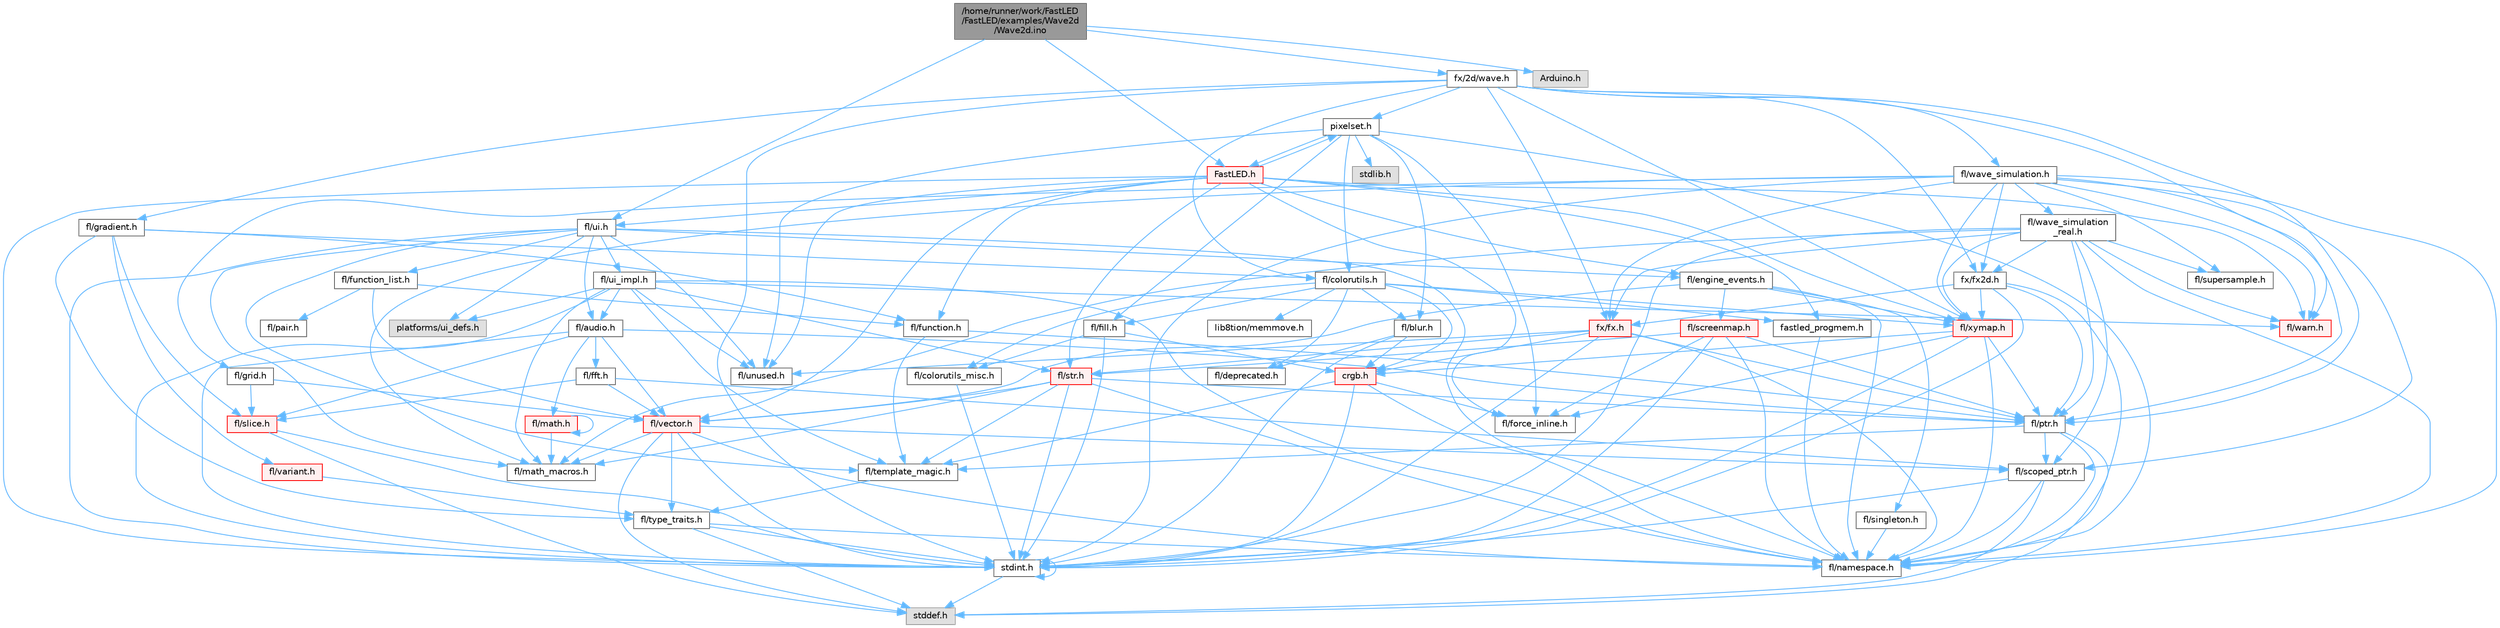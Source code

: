digraph "/home/runner/work/FastLED/FastLED/examples/Wave2d/Wave2d.ino"
{
 // INTERACTIVE_SVG=YES
 // LATEX_PDF_SIZE
  bgcolor="transparent";
  edge [fontname=Helvetica,fontsize=10,labelfontname=Helvetica,labelfontsize=10];
  node [fontname=Helvetica,fontsize=10,shape=box,height=0.2,width=0.4];
  Node1 [id="Node000001",label="/home/runner/work/FastLED\l/FastLED/examples/Wave2d\l/Wave2d.ino",height=0.2,width=0.4,color="gray40", fillcolor="grey60", style="filled", fontcolor="black",tooltip=" "];
  Node1 -> Node2 [id="edge1_Node000001_Node000002",color="steelblue1",style="solid",tooltip=" "];
  Node2 [id="Node000002",label="fl/ui.h",height=0.2,width=0.4,color="grey40", fillcolor="white", style="filled",URL="$d9/d3b/ui_8h.html",tooltip=" "];
  Node2 -> Node3 [id="edge2_Node000002_Node000003",color="steelblue1",style="solid",tooltip=" "];
  Node3 [id="Node000003",label="stdint.h",height=0.2,width=0.4,color="grey40", fillcolor="white", style="filled",URL="$df/dd8/stdint_8h.html",tooltip=" "];
  Node3 -> Node4 [id="edge3_Node000003_Node000004",color="steelblue1",style="solid",tooltip=" "];
  Node4 [id="Node000004",label="stddef.h",height=0.2,width=0.4,color="grey60", fillcolor="#E0E0E0", style="filled",tooltip=" "];
  Node3 -> Node3 [id="edge4_Node000003_Node000003",color="steelblue1",style="solid",tooltip=" "];
  Node2 -> Node5 [id="edge5_Node000002_Node000005",color="steelblue1",style="solid",tooltip=" "];
  Node5 [id="Node000005",label="fl/audio.h",height=0.2,width=0.4,color="grey40", fillcolor="white", style="filled",URL="$da/d09/audio_8h.html",tooltip=" "];
  Node5 -> Node6 [id="edge6_Node000005_Node000006",color="steelblue1",style="solid",tooltip=" "];
  Node6 [id="Node000006",label="fl/fft.h",height=0.2,width=0.4,color="grey40", fillcolor="white", style="filled",URL="$d7/d76/fft_8h.html",tooltip=" "];
  Node6 -> Node7 [id="edge7_Node000006_Node000007",color="steelblue1",style="solid",tooltip=" "];
  Node7 [id="Node000007",label="fl/scoped_ptr.h",height=0.2,width=0.4,color="grey40", fillcolor="white", style="filled",URL="$d0/d44/scoped__ptr_8h.html",tooltip=" "];
  Node7 -> Node4 [id="edge8_Node000007_Node000004",color="steelblue1",style="solid",tooltip=" "];
  Node7 -> Node3 [id="edge9_Node000007_Node000003",color="steelblue1",style="solid",tooltip=" "];
  Node7 -> Node8 [id="edge10_Node000007_Node000008",color="steelblue1",style="solid",tooltip=" "];
  Node8 [id="Node000008",label="fl/namespace.h",height=0.2,width=0.4,color="grey40", fillcolor="white", style="filled",URL="$df/d2a/namespace_8h.html",tooltip="Implements the FastLED namespace macros."];
  Node6 -> Node9 [id="edge11_Node000006_Node000009",color="steelblue1",style="solid",tooltip=" "];
  Node9 [id="Node000009",label="fl/slice.h",height=0.2,width=0.4,color="red", fillcolor="#FFF0F0", style="filled",URL="$d0/d48/slice_8h.html",tooltip=" "];
  Node9 -> Node4 [id="edge12_Node000009_Node000004",color="steelblue1",style="solid",tooltip=" "];
  Node9 -> Node3 [id="edge13_Node000009_Node000003",color="steelblue1",style="solid",tooltip=" "];
  Node6 -> Node16 [id="edge14_Node000006_Node000016",color="steelblue1",style="solid",tooltip=" "];
  Node16 [id="Node000016",label="fl/vector.h",height=0.2,width=0.4,color="red", fillcolor="#FFF0F0", style="filled",URL="$d6/d68/vector_8h.html",tooltip=" "];
  Node16 -> Node4 [id="edge15_Node000016_Node000004",color="steelblue1",style="solid",tooltip=" "];
  Node16 -> Node3 [id="edge16_Node000016_Node000003",color="steelblue1",style="solid",tooltip=" "];
  Node16 -> Node15 [id="edge17_Node000016_Node000015",color="steelblue1",style="solid",tooltip=" "];
  Node15 [id="Node000015",label="fl/math_macros.h",height=0.2,width=0.4,color="grey40", fillcolor="white", style="filled",URL="$d8/db8/math__macros_8h.html",tooltip=" "];
  Node16 -> Node8 [id="edge18_Node000016_Node000008",color="steelblue1",style="solid",tooltip=" "];
  Node16 -> Node7 [id="edge19_Node000016_Node000007",color="steelblue1",style="solid",tooltip=" "];
  Node16 -> Node21 [id="edge20_Node000016_Node000021",color="steelblue1",style="solid",tooltip=" "];
  Node21 [id="Node000021",label="fl/type_traits.h",height=0.2,width=0.4,color="grey40", fillcolor="white", style="filled",URL="$df/d63/type__traits_8h.html",tooltip=" "];
  Node21 -> Node4 [id="edge21_Node000021_Node000004",color="steelblue1",style="solid",tooltip=" "];
  Node21 -> Node3 [id="edge22_Node000021_Node000003",color="steelblue1",style="solid",tooltip=" "];
  Node21 -> Node8 [id="edge23_Node000021_Node000008",color="steelblue1",style="solid",tooltip=" "];
  Node5 -> Node13 [id="edge24_Node000005_Node000013",color="steelblue1",style="solid",tooltip=" "];
  Node13 [id="Node000013",label="fl/math.h",height=0.2,width=0.4,color="red", fillcolor="#FFF0F0", style="filled",URL="$df/db1/math_8h.html",tooltip=" "];
  Node13 -> Node15 [id="edge25_Node000013_Node000015",color="steelblue1",style="solid",tooltip=" "];
  Node13 -> Node13 [id="edge26_Node000013_Node000013",color="steelblue1",style="solid",tooltip=" "];
  Node5 -> Node19 [id="edge27_Node000005_Node000019",color="steelblue1",style="solid",tooltip=" "];
  Node19 [id="Node000019",label="fl/ptr.h",height=0.2,width=0.4,color="grey40", fillcolor="white", style="filled",URL="$dd/d98/ptr_8h.html",tooltip=" "];
  Node19 -> Node4 [id="edge28_Node000019_Node000004",color="steelblue1",style="solid",tooltip=" "];
  Node19 -> Node8 [id="edge29_Node000019_Node000008",color="steelblue1",style="solid",tooltip=" "];
  Node19 -> Node7 [id="edge30_Node000019_Node000007",color="steelblue1",style="solid",tooltip=" "];
  Node19 -> Node20 [id="edge31_Node000019_Node000020",color="steelblue1",style="solid",tooltip=" "];
  Node20 [id="Node000020",label="fl/template_magic.h",height=0.2,width=0.4,color="grey40", fillcolor="white", style="filled",URL="$d8/d0c/template__magic_8h.html",tooltip=" "];
  Node20 -> Node21 [id="edge32_Node000020_Node000021",color="steelblue1",style="solid",tooltip=" "];
  Node5 -> Node9 [id="edge33_Node000005_Node000009",color="steelblue1",style="solid",tooltip=" "];
  Node5 -> Node16 [id="edge34_Node000005_Node000016",color="steelblue1",style="solid",tooltip=" "];
  Node5 -> Node3 [id="edge35_Node000005_Node000003",color="steelblue1",style="solid",tooltip=" "];
  Node2 -> Node25 [id="edge36_Node000002_Node000025",color="steelblue1",style="solid",tooltip=" "];
  Node25 [id="Node000025",label="fl/engine_events.h",height=0.2,width=0.4,color="grey40", fillcolor="white", style="filled",URL="$db/dc0/engine__events_8h.html",tooltip=" "];
  Node25 -> Node8 [id="edge37_Node000025_Node000008",color="steelblue1",style="solid",tooltip=" "];
  Node25 -> Node26 [id="edge38_Node000025_Node000026",color="steelblue1",style="solid",tooltip=" "];
  Node26 [id="Node000026",label="fl/screenmap.h",height=0.2,width=0.4,color="red", fillcolor="#FFF0F0", style="filled",URL="$d7/d97/screenmap_8h.html",tooltip=" "];
  Node26 -> Node3 [id="edge39_Node000026_Node000003",color="steelblue1",style="solid",tooltip=" "];
  Node26 -> Node11 [id="edge40_Node000026_Node000011",color="steelblue1",style="solid",tooltip=" "];
  Node11 [id="Node000011",label="fl/force_inline.h",height=0.2,width=0.4,color="grey40", fillcolor="white", style="filled",URL="$d4/d64/force__inline_8h.html",tooltip=" "];
  Node26 -> Node19 [id="edge41_Node000026_Node000019",color="steelblue1",style="solid",tooltip=" "];
  Node26 -> Node8 [id="edge42_Node000026_Node000008",color="steelblue1",style="solid",tooltip=" "];
  Node26 -> Node18 [id="edge43_Node000026_Node000018",color="steelblue1",style="solid",tooltip=" "];
  Node18 [id="Node000018",label="fl/str.h",height=0.2,width=0.4,color="red", fillcolor="#FFF0F0", style="filled",URL="$d1/d93/str_8h.html",tooltip=" "];
  Node18 -> Node3 [id="edge44_Node000018_Node000003",color="steelblue1",style="solid",tooltip=" "];
  Node18 -> Node15 [id="edge45_Node000018_Node000015",color="steelblue1",style="solid",tooltip=" "];
  Node18 -> Node8 [id="edge46_Node000018_Node000008",color="steelblue1",style="solid",tooltip=" "];
  Node18 -> Node19 [id="edge47_Node000018_Node000019",color="steelblue1",style="solid",tooltip=" "];
  Node18 -> Node20 [id="edge48_Node000018_Node000020",color="steelblue1",style="solid",tooltip=" "];
  Node18 -> Node16 [id="edge49_Node000018_Node000016",color="steelblue1",style="solid",tooltip=" "];
  Node25 -> Node33 [id="edge50_Node000025_Node000033",color="steelblue1",style="solid",tooltip=" "];
  Node33 [id="Node000033",label="fl/singleton.h",height=0.2,width=0.4,color="grey40", fillcolor="white", style="filled",URL="$d4/d0b/singleton_8h.html",tooltip=" "];
  Node33 -> Node8 [id="edge51_Node000033_Node000008",color="steelblue1",style="solid",tooltip=" "];
  Node25 -> Node16 [id="edge52_Node000025_Node000016",color="steelblue1",style="solid",tooltip=" "];
  Node25 -> Node34 [id="edge53_Node000025_Node000034",color="steelblue1",style="solid",tooltip=" "];
  Node34 [id="Node000034",label="fl/xymap.h",height=0.2,width=0.4,color="red", fillcolor="#FFF0F0", style="filled",URL="$da/d61/xymap_8h.html",tooltip=" "];
  Node34 -> Node3 [id="edge54_Node000034_Node000003",color="steelblue1",style="solid",tooltip=" "];
  Node34 -> Node35 [id="edge55_Node000034_Node000035",color="steelblue1",style="solid",tooltip=" "];
  Node35 [id="Node000035",label="crgb.h",height=0.2,width=0.4,color="red", fillcolor="#FFF0F0", style="filled",URL="$db/dd1/crgb_8h.html",tooltip="Defines the red, green, and blue (RGB) pixel struct."];
  Node35 -> Node3 [id="edge56_Node000035_Node000003",color="steelblue1",style="solid",tooltip=" "];
  Node35 -> Node8 [id="edge57_Node000035_Node000008",color="steelblue1",style="solid",tooltip=" "];
  Node35 -> Node11 [id="edge58_Node000035_Node000011",color="steelblue1",style="solid",tooltip=" "];
  Node35 -> Node20 [id="edge59_Node000035_Node000020",color="steelblue1",style="solid",tooltip=" "];
  Node34 -> Node11 [id="edge60_Node000034_Node000011",color="steelblue1",style="solid",tooltip=" "];
  Node34 -> Node8 [id="edge61_Node000034_Node000008",color="steelblue1",style="solid",tooltip=" "];
  Node34 -> Node19 [id="edge62_Node000034_Node000019",color="steelblue1",style="solid",tooltip=" "];
  Node2 -> Node40 [id="edge63_Node000002_Node000040",color="steelblue1",style="solid",tooltip=" "];
  Node40 [id="Node000040",label="fl/function_list.h",height=0.2,width=0.4,color="grey40", fillcolor="white", style="filled",URL="$d0/d64/function__list_8h.html",tooltip=" "];
  Node40 -> Node41 [id="edge64_Node000040_Node000041",color="steelblue1",style="solid",tooltip=" "];
  Node41 [id="Node000041",label="fl/function.h",height=0.2,width=0.4,color="grey40", fillcolor="white", style="filled",URL="$dd/d67/function_8h.html",tooltip=" "];
  Node41 -> Node19 [id="edge65_Node000041_Node000019",color="steelblue1",style="solid",tooltip=" "];
  Node41 -> Node20 [id="edge66_Node000041_Node000020",color="steelblue1",style="solid",tooltip=" "];
  Node40 -> Node32 [id="edge67_Node000040_Node000032",color="steelblue1",style="solid",tooltip=" "];
  Node32 [id="Node000032",label="fl/pair.h",height=0.2,width=0.4,color="grey40", fillcolor="white", style="filled",URL="$d3/d41/pair_8h.html",tooltip=" "];
  Node40 -> Node16 [id="edge68_Node000040_Node000016",color="steelblue1",style="solid",tooltip=" "];
  Node2 -> Node15 [id="edge69_Node000002_Node000015",color="steelblue1",style="solid",tooltip=" "];
  Node2 -> Node8 [id="edge70_Node000002_Node000008",color="steelblue1",style="solid",tooltip=" "];
  Node2 -> Node20 [id="edge71_Node000002_Node000020",color="steelblue1",style="solid",tooltip=" "];
  Node2 -> Node42 [id="edge72_Node000002_Node000042",color="steelblue1",style="solid",tooltip=" "];
  Node42 [id="Node000042",label="fl/ui_impl.h",height=0.2,width=0.4,color="grey40", fillcolor="white", style="filled",URL="$d6/dc0/ui__impl_8h.html",tooltip=" "];
  Node42 -> Node3 [id="edge73_Node000042_Node000003",color="steelblue1",style="solid",tooltip=" "];
  Node42 -> Node5 [id="edge74_Node000042_Node000005",color="steelblue1",style="solid",tooltip=" "];
  Node42 -> Node15 [id="edge75_Node000042_Node000015",color="steelblue1",style="solid",tooltip=" "];
  Node42 -> Node8 [id="edge76_Node000042_Node000008",color="steelblue1",style="solid",tooltip=" "];
  Node42 -> Node18 [id="edge77_Node000042_Node000018",color="steelblue1",style="solid",tooltip=" "];
  Node42 -> Node20 [id="edge78_Node000042_Node000020",color="steelblue1",style="solid",tooltip=" "];
  Node42 -> Node43 [id="edge79_Node000042_Node000043",color="steelblue1",style="solid",tooltip=" "];
  Node43 [id="Node000043",label="fl/unused.h",height=0.2,width=0.4,color="grey40", fillcolor="white", style="filled",URL="$d8/d4b/unused_8h.html",tooltip=" "];
  Node42 -> Node44 [id="edge80_Node000042_Node000044",color="steelblue1",style="solid",tooltip=" "];
  Node44 [id="Node000044",label="fl/warn.h",height=0.2,width=0.4,color="red", fillcolor="#FFF0F0", style="filled",URL="$de/d77/warn_8h.html",tooltip=" "];
  Node42 -> Node47 [id="edge81_Node000042_Node000047",color="steelblue1",style="solid",tooltip=" "];
  Node47 [id="Node000047",label="platforms/ui_defs.h",height=0.2,width=0.4,color="grey60", fillcolor="#E0E0E0", style="filled",tooltip=" "];
  Node2 -> Node43 [id="edge82_Node000002_Node000043",color="steelblue1",style="solid",tooltip=" "];
  Node2 -> Node47 [id="edge83_Node000002_Node000047",color="steelblue1",style="solid",tooltip=" "];
  Node1 -> Node48 [id="edge84_Node000001_Node000048",color="steelblue1",style="solid",tooltip=" "];
  Node48 [id="Node000048",label="fx/2d/wave.h",height=0.2,width=0.4,color="grey40", fillcolor="white", style="filled",URL="$de/de9/src_2fx_22d_2wave_8h.html",tooltip=" "];
  Node48 -> Node3 [id="edge85_Node000048_Node000003",color="steelblue1",style="solid",tooltip=" "];
  Node48 -> Node44 [id="edge86_Node000048_Node000044",color="steelblue1",style="solid",tooltip=" "];
  Node48 -> Node49 [id="edge87_Node000048_Node000049",color="steelblue1",style="solid",tooltip=" "];
  Node49 [id="Node000049",label="fl/colorutils.h",height=0.2,width=0.4,color="grey40", fillcolor="white", style="filled",URL="$d7/df9/fl_2colorutils_8h.html",tooltip="Utility functions for color fill, palettes, blending, and more."];
  Node49 -> Node35 [id="edge88_Node000049_Node000035",color="steelblue1",style="solid",tooltip=" "];
  Node49 -> Node50 [id="edge89_Node000049_Node000050",color="steelblue1",style="solid",tooltip=" "];
  Node50 [id="Node000050",label="fastled_progmem.h",height=0.2,width=0.4,color="grey40", fillcolor="white", style="filled",URL="$df/dab/fastled__progmem_8h.html",tooltip="Wrapper definitions to allow seamless use of PROGMEM in environments that have it."];
  Node50 -> Node8 [id="edge90_Node000050_Node000008",color="steelblue1",style="solid",tooltip=" "];
  Node49 -> Node51 [id="edge91_Node000049_Node000051",color="steelblue1",style="solid",tooltip=" "];
  Node51 [id="Node000051",label="fl/blur.h",height=0.2,width=0.4,color="grey40", fillcolor="white", style="filled",URL="$d4/df5/blur_8h.html",tooltip=" "];
  Node51 -> Node3 [id="edge92_Node000051_Node000003",color="steelblue1",style="solid",tooltip=" "];
  Node51 -> Node35 [id="edge93_Node000051_Node000035",color="steelblue1",style="solid",tooltip=" "];
  Node51 -> Node52 [id="edge94_Node000051_Node000052",color="steelblue1",style="solid",tooltip=" "];
  Node52 [id="Node000052",label="fl/deprecated.h",height=0.2,width=0.4,color="grey40", fillcolor="white", style="filled",URL="$d4/dce/deprecated_8h.html",tooltip=" "];
  Node49 -> Node53 [id="edge95_Node000049_Node000053",color="steelblue1",style="solid",tooltip=" "];
  Node53 [id="Node000053",label="fl/colorutils_misc.h",height=0.2,width=0.4,color="grey40", fillcolor="white", style="filled",URL="$dd/db2/colorutils__misc_8h.html",tooltip=" "];
  Node53 -> Node3 [id="edge96_Node000053_Node000003",color="steelblue1",style="solid",tooltip=" "];
  Node49 -> Node52 [id="edge97_Node000049_Node000052",color="steelblue1",style="solid",tooltip=" "];
  Node49 -> Node54 [id="edge98_Node000049_Node000054",color="steelblue1",style="solid",tooltip=" "];
  Node54 [id="Node000054",label="fl/fill.h",height=0.2,width=0.4,color="grey40", fillcolor="white", style="filled",URL="$d2/d78/fill_8h.html",tooltip=" "];
  Node54 -> Node35 [id="edge99_Node000054_Node000035",color="steelblue1",style="solid",tooltip=" "];
  Node54 -> Node53 [id="edge100_Node000054_Node000053",color="steelblue1",style="solid",tooltip=" "];
  Node54 -> Node3 [id="edge101_Node000054_Node000003",color="steelblue1",style="solid",tooltip=" "];
  Node49 -> Node34 [id="edge102_Node000049_Node000034",color="steelblue1",style="solid",tooltip=" "];
  Node49 -> Node55 [id="edge103_Node000049_Node000055",color="steelblue1",style="solid",tooltip=" "];
  Node55 [id="Node000055",label="lib8tion/memmove.h",height=0.2,width=0.4,color="grey40", fillcolor="white", style="filled",URL="$d9/d72/memmove_8h.html",tooltip=" "];
  Node48 -> Node56 [id="edge104_Node000048_Node000056",color="steelblue1",style="solid",tooltip=" "];
  Node56 [id="Node000056",label="fl/gradient.h",height=0.2,width=0.4,color="grey40", fillcolor="white", style="filled",URL="$db/dfe/gradient_8h.html",tooltip=" "];
  Node56 -> Node49 [id="edge105_Node000056_Node000049",color="steelblue1",style="solid",tooltip=" "];
  Node56 -> Node41 [id="edge106_Node000056_Node000041",color="steelblue1",style="solid",tooltip=" "];
  Node56 -> Node9 [id="edge107_Node000056_Node000009",color="steelblue1",style="solid",tooltip=" "];
  Node56 -> Node21 [id="edge108_Node000056_Node000021",color="steelblue1",style="solid",tooltip=" "];
  Node56 -> Node57 [id="edge109_Node000056_Node000057",color="steelblue1",style="solid",tooltip=" "];
  Node57 [id="Node000057",label="fl/variant.h",height=0.2,width=0.4,color="red", fillcolor="#FFF0F0", style="filled",URL="$d6/d10/variant_8h.html",tooltip=" "];
  Node57 -> Node21 [id="edge110_Node000057_Node000021",color="steelblue1",style="solid",tooltip=" "];
  Node48 -> Node19 [id="edge111_Node000048_Node000019",color="steelblue1",style="solid",tooltip=" "];
  Node48 -> Node58 [id="edge112_Node000048_Node000058",color="steelblue1",style="solid",tooltip=" "];
  Node58 [id="Node000058",label="fl/wave_simulation.h",height=0.2,width=0.4,color="grey40", fillcolor="white", style="filled",URL="$dc/d36/wave__simulation_8h.html",tooltip=" "];
  Node58 -> Node3 [id="edge113_Node000058_Node000003",color="steelblue1",style="solid",tooltip=" "];
  Node58 -> Node15 [id="edge114_Node000058_Node000015",color="steelblue1",style="solid",tooltip=" "];
  Node58 -> Node8 [id="edge115_Node000058_Node000008",color="steelblue1",style="solid",tooltip=" "];
  Node58 -> Node7 [id="edge116_Node000058_Node000007",color="steelblue1",style="solid",tooltip=" "];
  Node58 -> Node44 [id="edge117_Node000058_Node000044",color="steelblue1",style="solid",tooltip=" "];
  Node58 -> Node59 [id="edge118_Node000058_Node000059",color="steelblue1",style="solid",tooltip=" "];
  Node59 [id="Node000059",label="fl/wave_simulation\l_real.h",height=0.2,width=0.4,color="grey40", fillcolor="white", style="filled",URL="$dd/d8e/wave__simulation__real_8h.html",tooltip=" "];
  Node59 -> Node3 [id="edge119_Node000059_Node000003",color="steelblue1",style="solid",tooltip=" "];
  Node59 -> Node15 [id="edge120_Node000059_Node000015",color="steelblue1",style="solid",tooltip=" "];
  Node59 -> Node8 [id="edge121_Node000059_Node000008",color="steelblue1",style="solid",tooltip=" "];
  Node59 -> Node7 [id="edge122_Node000059_Node000007",color="steelblue1",style="solid",tooltip=" "];
  Node59 -> Node44 [id="edge123_Node000059_Node000044",color="steelblue1",style="solid",tooltip=" "];
  Node59 -> Node19 [id="edge124_Node000059_Node000019",color="steelblue1",style="solid",tooltip=" "];
  Node59 -> Node60 [id="edge125_Node000059_Node000060",color="steelblue1",style="solid",tooltip=" "];
  Node60 [id="Node000060",label="fl/supersample.h",height=0.2,width=0.4,color="grey40", fillcolor="white", style="filled",URL="$d2/dce/supersample_8h.html",tooltip=" "];
  Node59 -> Node34 [id="edge126_Node000059_Node000034",color="steelblue1",style="solid",tooltip=" "];
  Node59 -> Node61 [id="edge127_Node000059_Node000061",color="steelblue1",style="solid",tooltip=" "];
  Node61 [id="Node000061",label="fx/fx.h",height=0.2,width=0.4,color="red", fillcolor="#FFF0F0", style="filled",URL="$d2/d0c/fx_8h.html",tooltip=" "];
  Node61 -> Node3 [id="edge128_Node000061_Node000003",color="steelblue1",style="solid",tooltip=" "];
  Node61 -> Node35 [id="edge129_Node000061_Node000035",color="steelblue1",style="solid",tooltip=" "];
  Node61 -> Node8 [id="edge130_Node000061_Node000008",color="steelblue1",style="solid",tooltip=" "];
  Node61 -> Node19 [id="edge131_Node000061_Node000019",color="steelblue1",style="solid",tooltip=" "];
  Node61 -> Node18 [id="edge132_Node000061_Node000018",color="steelblue1",style="solid",tooltip=" "];
  Node61 -> Node43 [id="edge133_Node000061_Node000043",color="steelblue1",style="solid",tooltip=" "];
  Node59 -> Node64 [id="edge134_Node000059_Node000064",color="steelblue1",style="solid",tooltip=" "];
  Node64 [id="Node000064",label="fx/fx2d.h",height=0.2,width=0.4,color="grey40", fillcolor="white", style="filled",URL="$d9/d43/fx2d_8h.html",tooltip=" "];
  Node64 -> Node3 [id="edge135_Node000064_Node000003",color="steelblue1",style="solid",tooltip=" "];
  Node64 -> Node8 [id="edge136_Node000064_Node000008",color="steelblue1",style="solid",tooltip=" "];
  Node64 -> Node19 [id="edge137_Node000064_Node000019",color="steelblue1",style="solid",tooltip=" "];
  Node64 -> Node34 [id="edge138_Node000064_Node000034",color="steelblue1",style="solid",tooltip=" "];
  Node64 -> Node61 [id="edge139_Node000064_Node000061",color="steelblue1",style="solid",tooltip=" "];
  Node58 -> Node65 [id="edge140_Node000058_Node000065",color="steelblue1",style="solid",tooltip=" "];
  Node65 [id="Node000065",label="fl/grid.h",height=0.2,width=0.4,color="grey40", fillcolor="white", style="filled",URL="$da/d15/grid_8h.html",tooltip=" "];
  Node65 -> Node9 [id="edge141_Node000065_Node000009",color="steelblue1",style="solid",tooltip=" "];
  Node65 -> Node16 [id="edge142_Node000065_Node000016",color="steelblue1",style="solid",tooltip=" "];
  Node58 -> Node19 [id="edge143_Node000058_Node000019",color="steelblue1",style="solid",tooltip=" "];
  Node58 -> Node60 [id="edge144_Node000058_Node000060",color="steelblue1",style="solid",tooltip=" "];
  Node58 -> Node34 [id="edge145_Node000058_Node000034",color="steelblue1",style="solid",tooltip=" "];
  Node58 -> Node61 [id="edge146_Node000058_Node000061",color="steelblue1",style="solid",tooltip=" "];
  Node58 -> Node64 [id="edge147_Node000058_Node000064",color="steelblue1",style="solid",tooltip=" "];
  Node48 -> Node34 [id="edge148_Node000048_Node000034",color="steelblue1",style="solid",tooltip=" "];
  Node48 -> Node61 [id="edge149_Node000048_Node000061",color="steelblue1",style="solid",tooltip=" "];
  Node48 -> Node64 [id="edge150_Node000048_Node000064",color="steelblue1",style="solid",tooltip=" "];
  Node48 -> Node66 [id="edge151_Node000048_Node000066",color="steelblue1",style="solid",tooltip=" "];
  Node66 [id="Node000066",label="pixelset.h",height=0.2,width=0.4,color="grey40", fillcolor="white", style="filled",URL="$d4/d46/pixelset_8h.html",tooltip="Declares classes for managing logical groups of LEDs."];
  Node66 -> Node11 [id="edge152_Node000066_Node000011",color="steelblue1",style="solid",tooltip=" "];
  Node66 -> Node8 [id="edge153_Node000066_Node000008",color="steelblue1",style="solid",tooltip=" "];
  Node66 -> Node43 [id="edge154_Node000066_Node000043",color="steelblue1",style="solid",tooltip=" "];
  Node66 -> Node49 [id="edge155_Node000066_Node000049",color="steelblue1",style="solid",tooltip=" "];
  Node66 -> Node54 [id="edge156_Node000066_Node000054",color="steelblue1",style="solid",tooltip=" "];
  Node66 -> Node51 [id="edge157_Node000066_Node000051",color="steelblue1",style="solid",tooltip=" "];
  Node66 -> Node67 [id="edge158_Node000066_Node000067",color="steelblue1",style="solid",tooltip=" "];
  Node67 [id="Node000067",label="FastLED.h",height=0.2,width=0.4,color="red", fillcolor="#FFF0F0", style="filled",URL="$db/d97/_fast_l_e_d_8h.html",tooltip="central include file for FastLED, defines the CFastLED class/object"];
  Node67 -> Node3 [id="edge159_Node000067_Node000003",color="steelblue1",style="solid",tooltip=" "];
  Node67 -> Node11 [id="edge160_Node000067_Node000011",color="steelblue1",style="solid",tooltip=" "];
  Node67 -> Node50 [id="edge161_Node000067_Node000050",color="steelblue1",style="solid",tooltip=" "];
  Node67 -> Node66 [id="edge162_Node000067_Node000066",color="steelblue1",style="solid",tooltip=" "];
  Node67 -> Node25 [id="edge163_Node000067_Node000025",color="steelblue1",style="solid",tooltip=" "];
  Node67 -> Node18 [id="edge164_Node000067_Node000018",color="steelblue1",style="solid",tooltip=" "];
  Node67 -> Node34 [id="edge165_Node000067_Node000034",color="steelblue1",style="solid",tooltip=" "];
  Node67 -> Node44 [id="edge166_Node000067_Node000044",color="steelblue1",style="solid",tooltip=" "];
  Node67 -> Node43 [id="edge167_Node000067_Node000043",color="steelblue1",style="solid",tooltip=" "];
  Node67 -> Node16 [id="edge168_Node000067_Node000016",color="steelblue1",style="solid",tooltip=" "];
  Node67 -> Node41 [id="edge169_Node000067_Node000041",color="steelblue1",style="solid",tooltip=" "];
  Node67 -> Node2 [id="edge170_Node000067_Node000002",color="steelblue1",style="solid",tooltip=" "];
  Node66 -> Node114 [id="edge171_Node000066_Node000114",color="steelblue1",style="solid",tooltip=" "];
  Node114 [id="Node000114",label="stdlib.h",height=0.2,width=0.4,color="grey60", fillcolor="#E0E0E0", style="filled",tooltip=" "];
  Node1 -> Node115 [id="edge172_Node000001_Node000115",color="steelblue1",style="solid",tooltip=" "];
  Node115 [id="Node000115",label="Arduino.h",height=0.2,width=0.4,color="grey60", fillcolor="#E0E0E0", style="filled",tooltip=" "];
  Node1 -> Node67 [id="edge173_Node000001_Node000067",color="steelblue1",style="solid",tooltip=" "];
}

